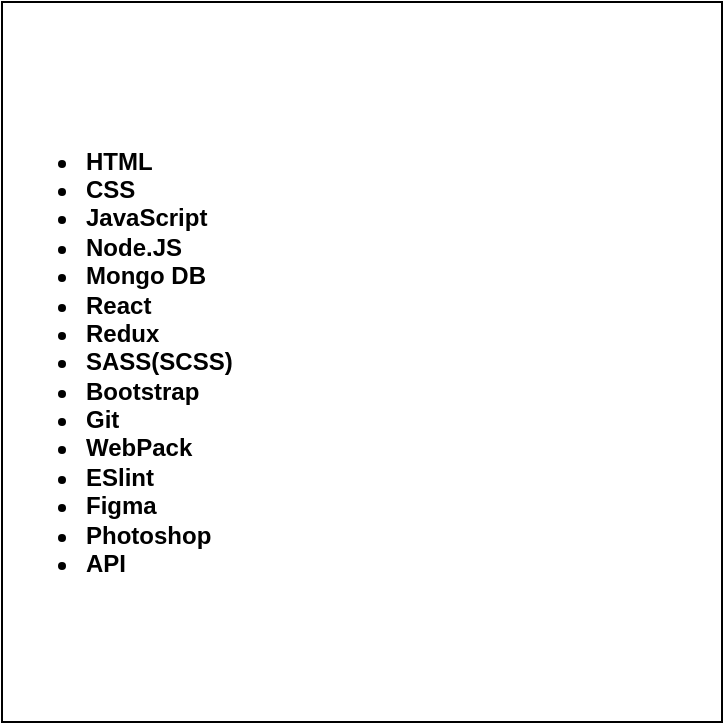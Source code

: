 <mxfile version="20.2.5" type="github">
  <diagram id="prtHgNgQTEPvFCAcTncT" name="Page-1">
    <mxGraphModel dx="1038" dy="585" grid="1" gridSize="10" guides="1" tooltips="1" connect="1" arrows="1" fold="1" page="1" pageScale="1" pageWidth="827" pageHeight="1169" math="0" shadow="0">
      <root>
        <mxCell id="0" />
        <mxCell id="1" parent="0" />
        <mxCell id="EMOTPG73dO0Suh2MI1oA-2" value="&lt;ul&gt;&lt;li style=&quot;text-align: justify;&quot;&gt;&lt;b&gt;HTML&lt;/b&gt;&lt;/li&gt;&lt;li style=&quot;text-align: justify;&quot;&gt;&lt;b&gt;CSS&lt;/b&gt;&lt;/li&gt;&lt;li style=&quot;text-align: justify;&quot;&gt;&lt;b&gt;JavaScript&lt;/b&gt;&lt;/li&gt;&lt;li style=&quot;text-align: justify;&quot;&gt;&lt;b&gt;Node.JS&lt;/b&gt;&lt;/li&gt;&lt;li style=&quot;text-align: justify;&quot;&gt;&lt;b&gt;Mongo DB&lt;/b&gt;&lt;/li&gt;&lt;li style=&quot;text-align: justify;&quot;&gt;&lt;b&gt;React&lt;/b&gt;&lt;/li&gt;&lt;li style=&quot;text-align: justify;&quot;&gt;&lt;b&gt;Redux&lt;/b&gt;&lt;/li&gt;&lt;li style=&quot;text-align: justify;&quot;&gt;&lt;b&gt;SASS(SCSS)&lt;/b&gt;&lt;/li&gt;&lt;li style=&quot;text-align: justify;&quot;&gt;&lt;b&gt;Bootstrap&lt;/b&gt;&lt;/li&gt;&lt;li style=&quot;text-align: justify;&quot;&gt;&lt;b&gt;Git&lt;/b&gt;&lt;/li&gt;&lt;li style=&quot;text-align: justify;&quot;&gt;&lt;b&gt;WebPack&lt;/b&gt;&lt;/li&gt;&lt;li style=&quot;text-align: justify;&quot;&gt;&lt;b&gt;ESlint&lt;/b&gt;&lt;/li&gt;&lt;li style=&quot;text-align: justify;&quot;&gt;&lt;b&gt;Figma&lt;/b&gt;&lt;/li&gt;&lt;li style=&quot;text-align: justify;&quot;&gt;&lt;b&gt;Photoshop&lt;/b&gt;&lt;/li&gt;&lt;li style=&quot;text-align: justify;&quot;&gt;&lt;b&gt;API&lt;/b&gt;&lt;/li&gt;&lt;/ul&gt;" style="rounded=0;whiteSpace=wrap;html=1;align=left;" vertex="1" parent="1">
          <mxGeometry x="110" y="110" width="360" height="360" as="geometry" />
        </mxCell>
      </root>
    </mxGraphModel>
  </diagram>
</mxfile>
